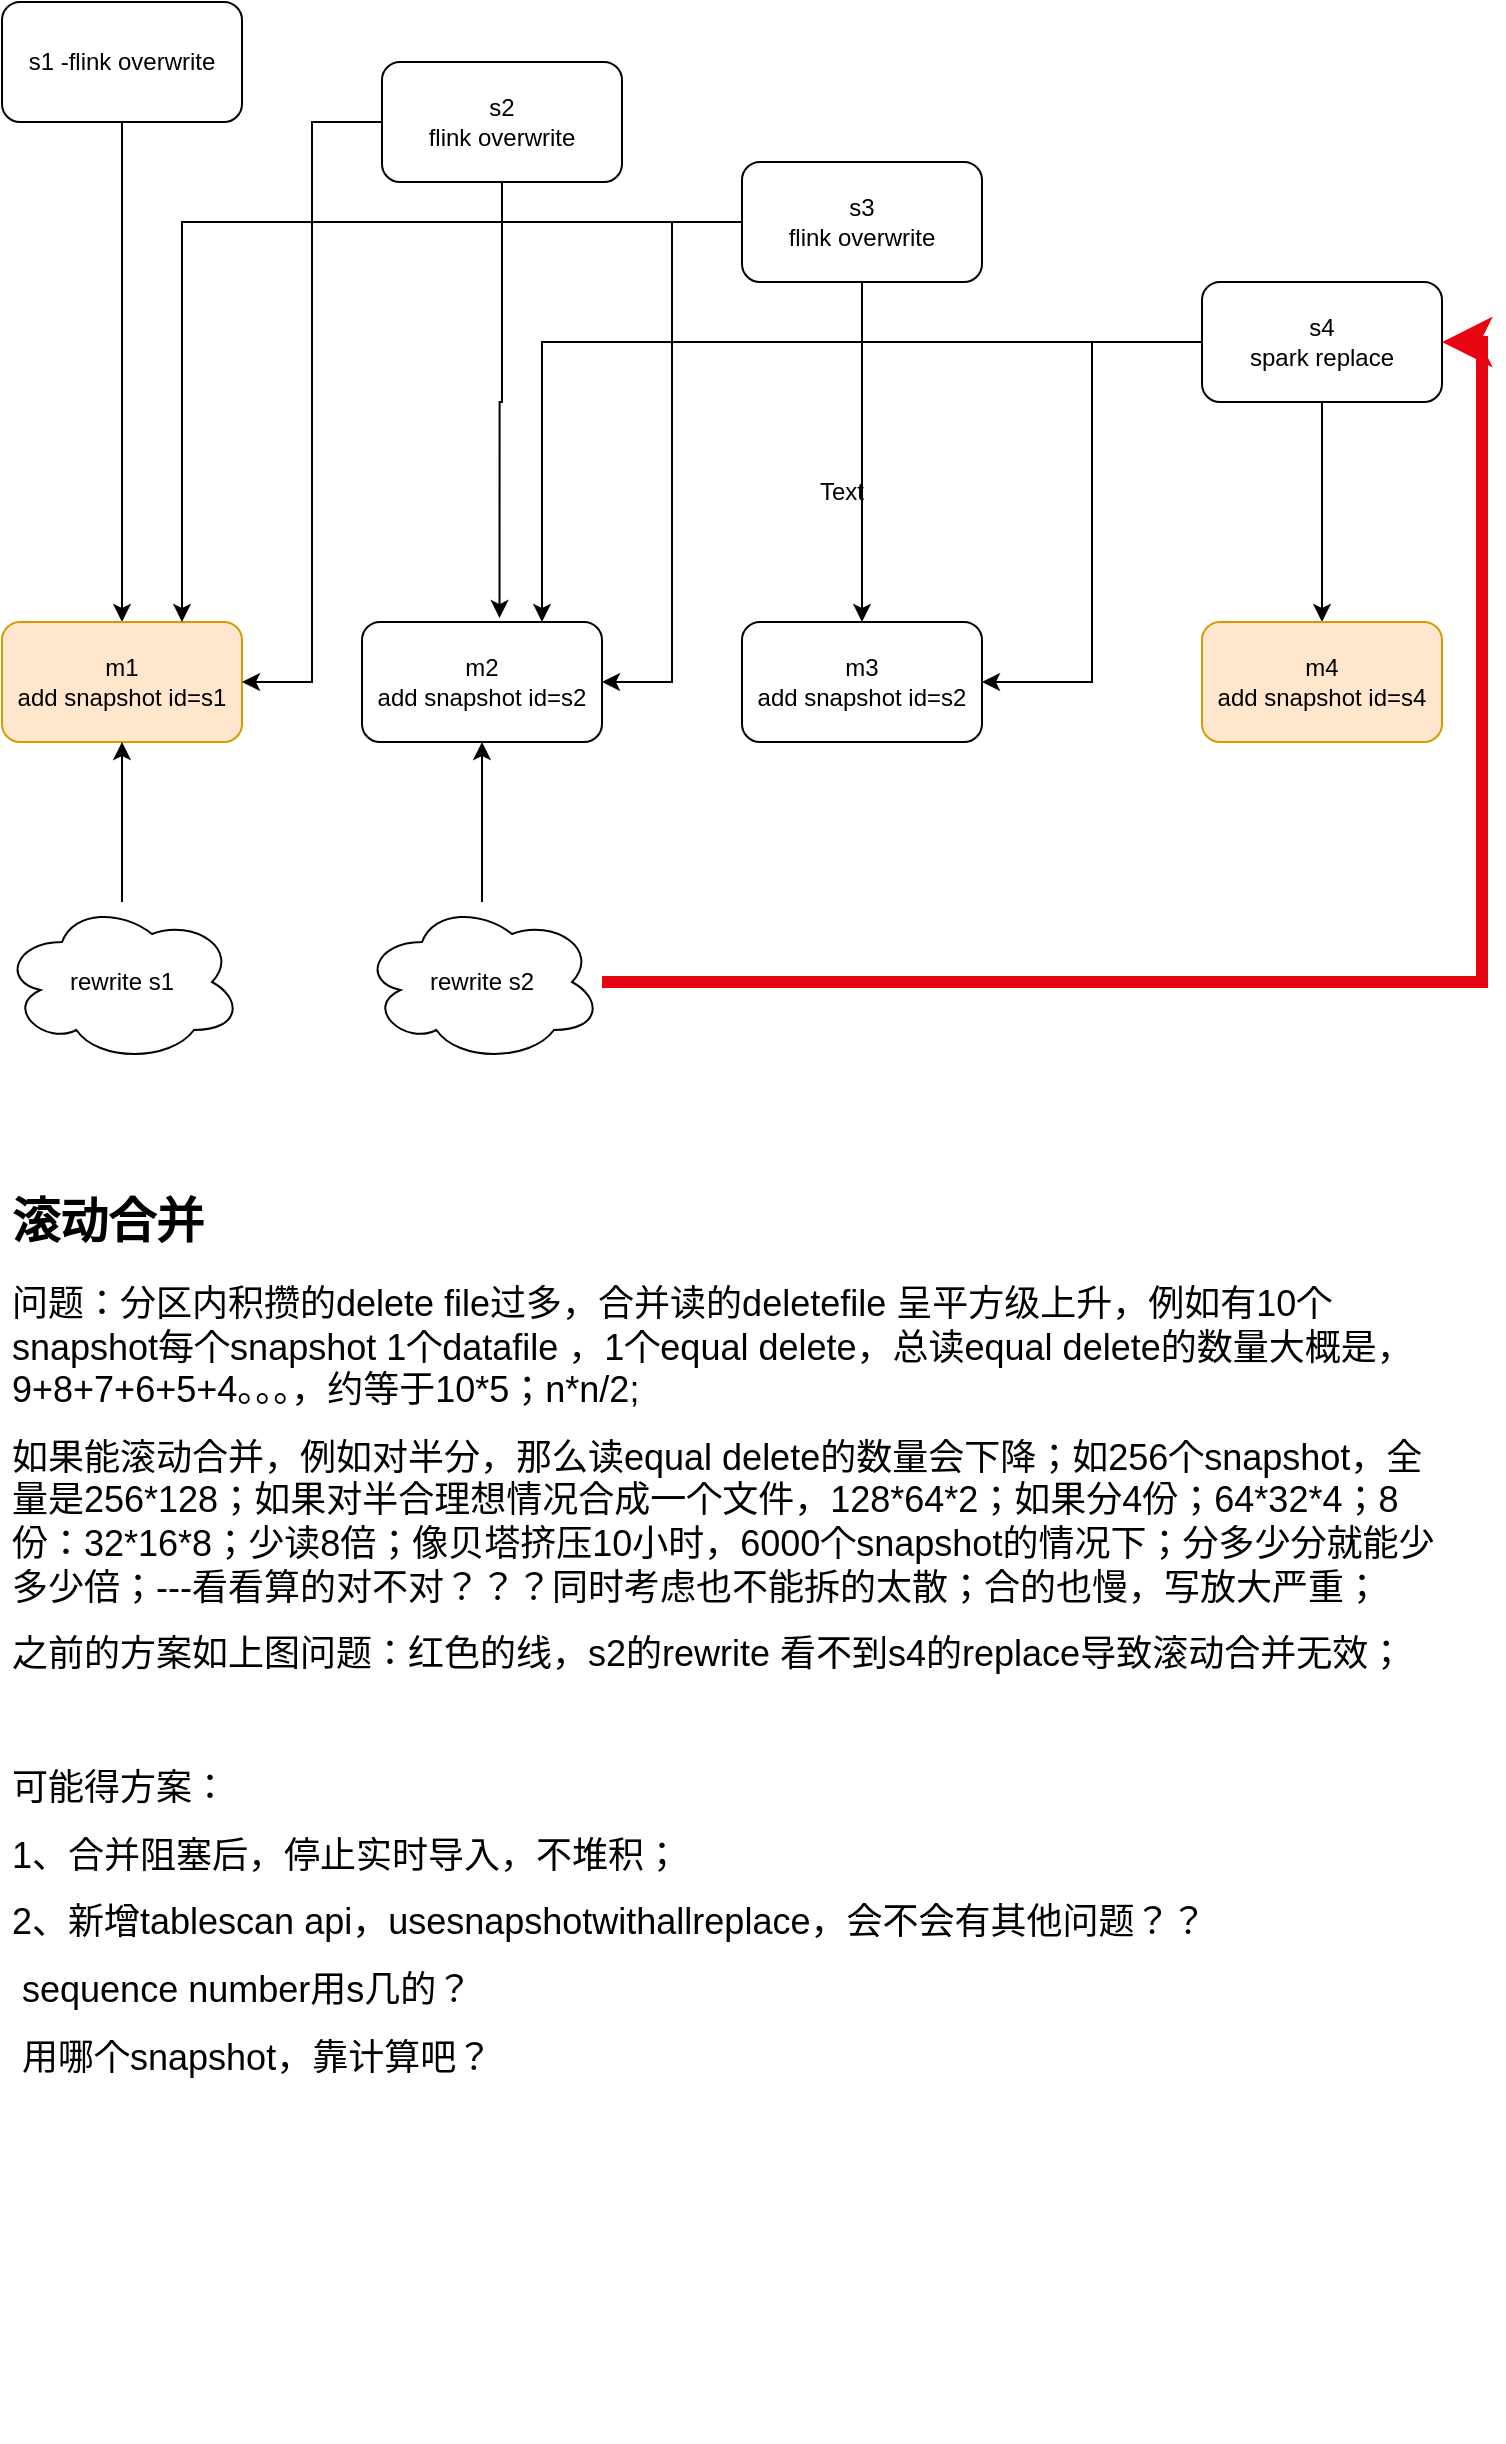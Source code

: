 <mxfile version="20.8.20" type="github">
  <diagram name="Page-1" id="wSD7aWhiaOsn0769-55M">
    <mxGraphModel dx="1115" dy="653" grid="1" gridSize="10" guides="1" tooltips="1" connect="1" arrows="1" fold="1" page="1" pageScale="1" pageWidth="827" pageHeight="1169" math="0" shadow="0">
      <root>
        <mxCell id="0" />
        <mxCell id="1" parent="0" />
        <mxCell id="8S_lbJf9ANVd9fui1O2--10" style="edgeStyle=orthogonalEdgeStyle;rounded=0;orthogonalLoop=1;jettySize=auto;html=1;" parent="1" source="8S_lbJf9ANVd9fui1O2--1" target="8S_lbJf9ANVd9fui1O2--2" edge="1">
          <mxGeometry relative="1" as="geometry" />
        </mxCell>
        <mxCell id="8S_lbJf9ANVd9fui1O2--1" value="s1 -flink overwrite" style="rounded=1;whiteSpace=wrap;html=1;" parent="1" vertex="1">
          <mxGeometry x="60" y="160" width="120" height="60" as="geometry" />
        </mxCell>
        <mxCell id="8S_lbJf9ANVd9fui1O2--2" value="m1&lt;br&gt;add snapshot id=s1" style="rounded=1;whiteSpace=wrap;html=1;fillColor=#ffe6cc;strokeColor=#d79b00;" parent="1" vertex="1">
          <mxGeometry x="60" y="470" width="120" height="60" as="geometry" />
        </mxCell>
        <mxCell id="8S_lbJf9ANVd9fui1O2--11" style="edgeStyle=orthogonalEdgeStyle;rounded=0;orthogonalLoop=1;jettySize=auto;html=1;entryX=1;entryY=0.5;entryDx=0;entryDy=0;" parent="1" source="8S_lbJf9ANVd9fui1O2--4" target="8S_lbJf9ANVd9fui1O2--2" edge="1">
          <mxGeometry relative="1" as="geometry" />
        </mxCell>
        <mxCell id="8S_lbJf9ANVd9fui1O2--12" style="edgeStyle=orthogonalEdgeStyle;rounded=0;orthogonalLoop=1;jettySize=auto;html=1;entryX=0.573;entryY=-0.033;entryDx=0;entryDy=0;entryPerimeter=0;" parent="1" source="8S_lbJf9ANVd9fui1O2--4" target="8S_lbJf9ANVd9fui1O2--5" edge="1">
          <mxGeometry relative="1" as="geometry" />
        </mxCell>
        <mxCell id="8S_lbJf9ANVd9fui1O2--4" value="s2&lt;br&gt;flink overwrite" style="rounded=1;whiteSpace=wrap;html=1;" parent="1" vertex="1">
          <mxGeometry x="250" y="190" width="120" height="60" as="geometry" />
        </mxCell>
        <mxCell id="8S_lbJf9ANVd9fui1O2--5" value="m2&lt;br&gt;add snapshot id=s2" style="rounded=1;whiteSpace=wrap;html=1;" parent="1" vertex="1">
          <mxGeometry x="240" y="470" width="120" height="60" as="geometry" />
        </mxCell>
        <mxCell id="8S_lbJf9ANVd9fui1O2--13" style="edgeStyle=orthogonalEdgeStyle;rounded=0;orthogonalLoop=1;jettySize=auto;html=1;" parent="1" source="8S_lbJf9ANVd9fui1O2--7" target="8S_lbJf9ANVd9fui1O2--2" edge="1">
          <mxGeometry relative="1" as="geometry">
            <Array as="points">
              <mxPoint x="150" y="270" />
            </Array>
          </mxGeometry>
        </mxCell>
        <mxCell id="8S_lbJf9ANVd9fui1O2--14" style="edgeStyle=orthogonalEdgeStyle;rounded=0;orthogonalLoop=1;jettySize=auto;html=1;entryX=0.5;entryY=0;entryDx=0;entryDy=0;" parent="1" source="8S_lbJf9ANVd9fui1O2--7" target="8S_lbJf9ANVd9fui1O2--8" edge="1">
          <mxGeometry relative="1" as="geometry" />
        </mxCell>
        <mxCell id="8S_lbJf9ANVd9fui1O2--15" style="edgeStyle=orthogonalEdgeStyle;rounded=0;orthogonalLoop=1;jettySize=auto;html=1;entryX=1;entryY=0.5;entryDx=0;entryDy=0;" parent="1" source="8S_lbJf9ANVd9fui1O2--7" target="8S_lbJf9ANVd9fui1O2--5" edge="1">
          <mxGeometry relative="1" as="geometry" />
        </mxCell>
        <mxCell id="8S_lbJf9ANVd9fui1O2--7" value="s3&lt;br&gt;flink overwrite" style="rounded=1;whiteSpace=wrap;html=1;" parent="1" vertex="1">
          <mxGeometry x="430" y="240" width="120" height="60" as="geometry" />
        </mxCell>
        <mxCell id="8S_lbJf9ANVd9fui1O2--8" value="m3&lt;br&gt;add snapshot id=s2" style="rounded=1;whiteSpace=wrap;html=1;" parent="1" vertex="1">
          <mxGeometry x="430" y="470" width="120" height="60" as="geometry" />
        </mxCell>
        <mxCell id="8S_lbJf9ANVd9fui1O2--30" style="edgeStyle=orthogonalEdgeStyle;rounded=0;orthogonalLoop=1;jettySize=auto;html=1;entryX=1;entryY=0.5;entryDx=0;entryDy=0;" parent="1" source="8S_lbJf9ANVd9fui1O2--28" target="8S_lbJf9ANVd9fui1O2--8" edge="1">
          <mxGeometry relative="1" as="geometry">
            <mxPoint x="1170" y="500" as="targetPoint" />
          </mxGeometry>
        </mxCell>
        <mxCell id="8S_lbJf9ANVd9fui1O2--31" style="edgeStyle=orthogonalEdgeStyle;rounded=0;orthogonalLoop=1;jettySize=auto;html=1;entryX=0.5;entryY=0;entryDx=0;entryDy=0;" parent="1" source="8S_lbJf9ANVd9fui1O2--28" target="8S_lbJf9ANVd9fui1O2--29" edge="1">
          <mxGeometry relative="1" as="geometry" />
        </mxCell>
        <mxCell id="8S_lbJf9ANVd9fui1O2--33" style="edgeStyle=orthogonalEdgeStyle;rounded=0;orthogonalLoop=1;jettySize=auto;html=1;entryX=0.75;entryY=0;entryDx=0;entryDy=0;" parent="1" source="8S_lbJf9ANVd9fui1O2--28" target="8S_lbJf9ANVd9fui1O2--5" edge="1">
          <mxGeometry relative="1" as="geometry" />
        </mxCell>
        <mxCell id="8S_lbJf9ANVd9fui1O2--28" value="s4&lt;br&gt;spark replace" style="rounded=1;whiteSpace=wrap;html=1;" parent="1" vertex="1">
          <mxGeometry x="660" y="300" width="120" height="60" as="geometry" />
        </mxCell>
        <mxCell id="8S_lbJf9ANVd9fui1O2--29" value="m4&lt;br&gt;add snapshot id=s4" style="rounded=1;whiteSpace=wrap;html=1;fillColor=#ffe6cc;strokeColor=#d79b00;" parent="1" vertex="1">
          <mxGeometry x="660" y="470" width="120" height="60" as="geometry" />
        </mxCell>
        <mxCell id="8S_lbJf9ANVd9fui1O2--34" value="Text" style="text;html=1;strokeColor=none;fillColor=none;align=center;verticalAlign=middle;whiteSpace=wrap;rounded=0;" parent="1" vertex="1">
          <mxGeometry x="450" y="390" width="60" height="30" as="geometry" />
        </mxCell>
        <mxCell id="8S_lbJf9ANVd9fui1O2--36" style="edgeStyle=orthogonalEdgeStyle;rounded=0;orthogonalLoop=1;jettySize=auto;html=1;" parent="1" source="8S_lbJf9ANVd9fui1O2--35" target="8S_lbJf9ANVd9fui1O2--2" edge="1">
          <mxGeometry relative="1" as="geometry" />
        </mxCell>
        <mxCell id="8S_lbJf9ANVd9fui1O2--35" value="rewrite s1" style="ellipse;shape=cloud;whiteSpace=wrap;html=1;" parent="1" vertex="1">
          <mxGeometry x="60" y="610" width="120" height="80" as="geometry" />
        </mxCell>
        <mxCell id="8S_lbJf9ANVd9fui1O2--38" style="edgeStyle=orthogonalEdgeStyle;rounded=0;orthogonalLoop=1;jettySize=auto;html=1;entryX=0.5;entryY=1;entryDx=0;entryDy=0;" parent="1" source="8S_lbJf9ANVd9fui1O2--37" target="8S_lbJf9ANVd9fui1O2--5" edge="1">
          <mxGeometry relative="1" as="geometry" />
        </mxCell>
        <mxCell id="8S_lbJf9ANVd9fui1O2--39" style="edgeStyle=orthogonalEdgeStyle;rounded=0;orthogonalLoop=1;jettySize=auto;html=1;entryX=1;entryY=0.5;entryDx=0;entryDy=0;strokeColor=#e60510;strokeWidth=6;" parent="1" source="8S_lbJf9ANVd9fui1O2--37" target="8S_lbJf9ANVd9fui1O2--28" edge="1">
          <mxGeometry relative="1" as="geometry" />
        </mxCell>
        <mxCell id="8S_lbJf9ANVd9fui1O2--37" value="rewrite s2" style="ellipse;shape=cloud;whiteSpace=wrap;html=1;" parent="1" vertex="1">
          <mxGeometry x="240" y="610" width="120" height="80" as="geometry" />
        </mxCell>
        <mxCell id="FvmVjzz8w12ZDyq30Ky1-1" value="&lt;h1&gt;&lt;font style=&quot;font-size: 24px;&quot;&gt;滚动合并&lt;/font&gt;&lt;/h1&gt;&lt;p&gt;&lt;font style=&quot;font-size: 18px;&quot;&gt;问题：分区内积攒的delete file过多，合并读的deletefile 呈平方级上升，例如有10个snapshot每个snapshot 1个datafile ，1个equal delete，总读equal delete的数量大概是，9+8+7+6+5+4。。。，约等于10*5；n*n/2;&lt;/font&gt;&lt;/p&gt;&lt;p&gt;&lt;font style=&quot;font-size: 18px;&quot;&gt;如果能滚动合并，例如对半分，那么读equal delete的数量会下降；如256个snapshot，全量是256*128；如果对半合理想情况合成一个文件，128*64*2；如果分4份；64*32*4；8份：32*16*8；少读8倍；像贝塔挤压10小时，6000个snapshot的情况下；分多少分就能少多少倍；---看看算的对不对？？？同时考虑也不能拆的太散；合的也慢，写放大严重；&lt;/font&gt;&lt;/p&gt;&lt;p&gt;&lt;font style=&quot;font-size: 18px;&quot;&gt;之前的方案如上图问题：红色的线，s2的rewrite 看不到s4的replace导致滚动合并无效；&lt;/font&gt;&lt;/p&gt;&lt;p&gt;&lt;font style=&quot;font-size: 18px;&quot;&gt;&lt;br&gt;&lt;/font&gt;&lt;/p&gt;&lt;p&gt;&lt;font style=&quot;font-size: 18px;&quot;&gt;可能得方案：&lt;/font&gt;&lt;/p&gt;&lt;p&gt;&lt;font style=&quot;font-size: 18px;&quot;&gt;1、合并阻塞后，停止实时导入，不堆积；&lt;/font&gt;&lt;/p&gt;&lt;p&gt;&lt;font style=&quot;font-size: 18px;&quot;&gt;2、新增tablescan api，usesnapshotwithallreplace，会不会有其他问题？？&lt;/font&gt;&lt;/p&gt;&lt;p&gt;&lt;font style=&quot;font-size: 18px;&quot;&gt;&lt;span style=&quot;white-space: pre;&quot;&gt;	&lt;/span&gt;sequence number用s几的？&lt;/font&gt;&lt;/p&gt;&lt;p&gt;&lt;span style=&quot;font-size: 18px;&quot;&gt;&lt;span style=&quot;white-space: pre;&quot;&gt;	&lt;/span&gt;用哪个snapshot，靠计算吧？&lt;/span&gt;&lt;/p&gt;&lt;p&gt;&lt;font style=&quot;font-size: 18px;&quot;&gt;&lt;br&gt;&lt;/font&gt;&lt;/p&gt;&lt;p&gt;&lt;font style=&quot;font-size: 18px;&quot;&gt;&lt;br&gt;&lt;/font&gt;&lt;/p&gt;&lt;p&gt;&lt;font style=&quot;font-size: 18px;&quot;&gt;&lt;br&gt;&lt;/font&gt;&lt;/p&gt;&lt;p&gt;&lt;font style=&quot;font-size: 18px;&quot;&gt;&lt;br&gt;&lt;/font&gt;&lt;/p&gt;" style="text;html=1;strokeColor=none;fillColor=none;spacing=5;spacingTop=-20;whiteSpace=wrap;overflow=hidden;rounded=0;" parent="1" vertex="1">
          <mxGeometry x="60" y="750" width="730" height="630" as="geometry" />
        </mxCell>
      </root>
    </mxGraphModel>
  </diagram>
</mxfile>
